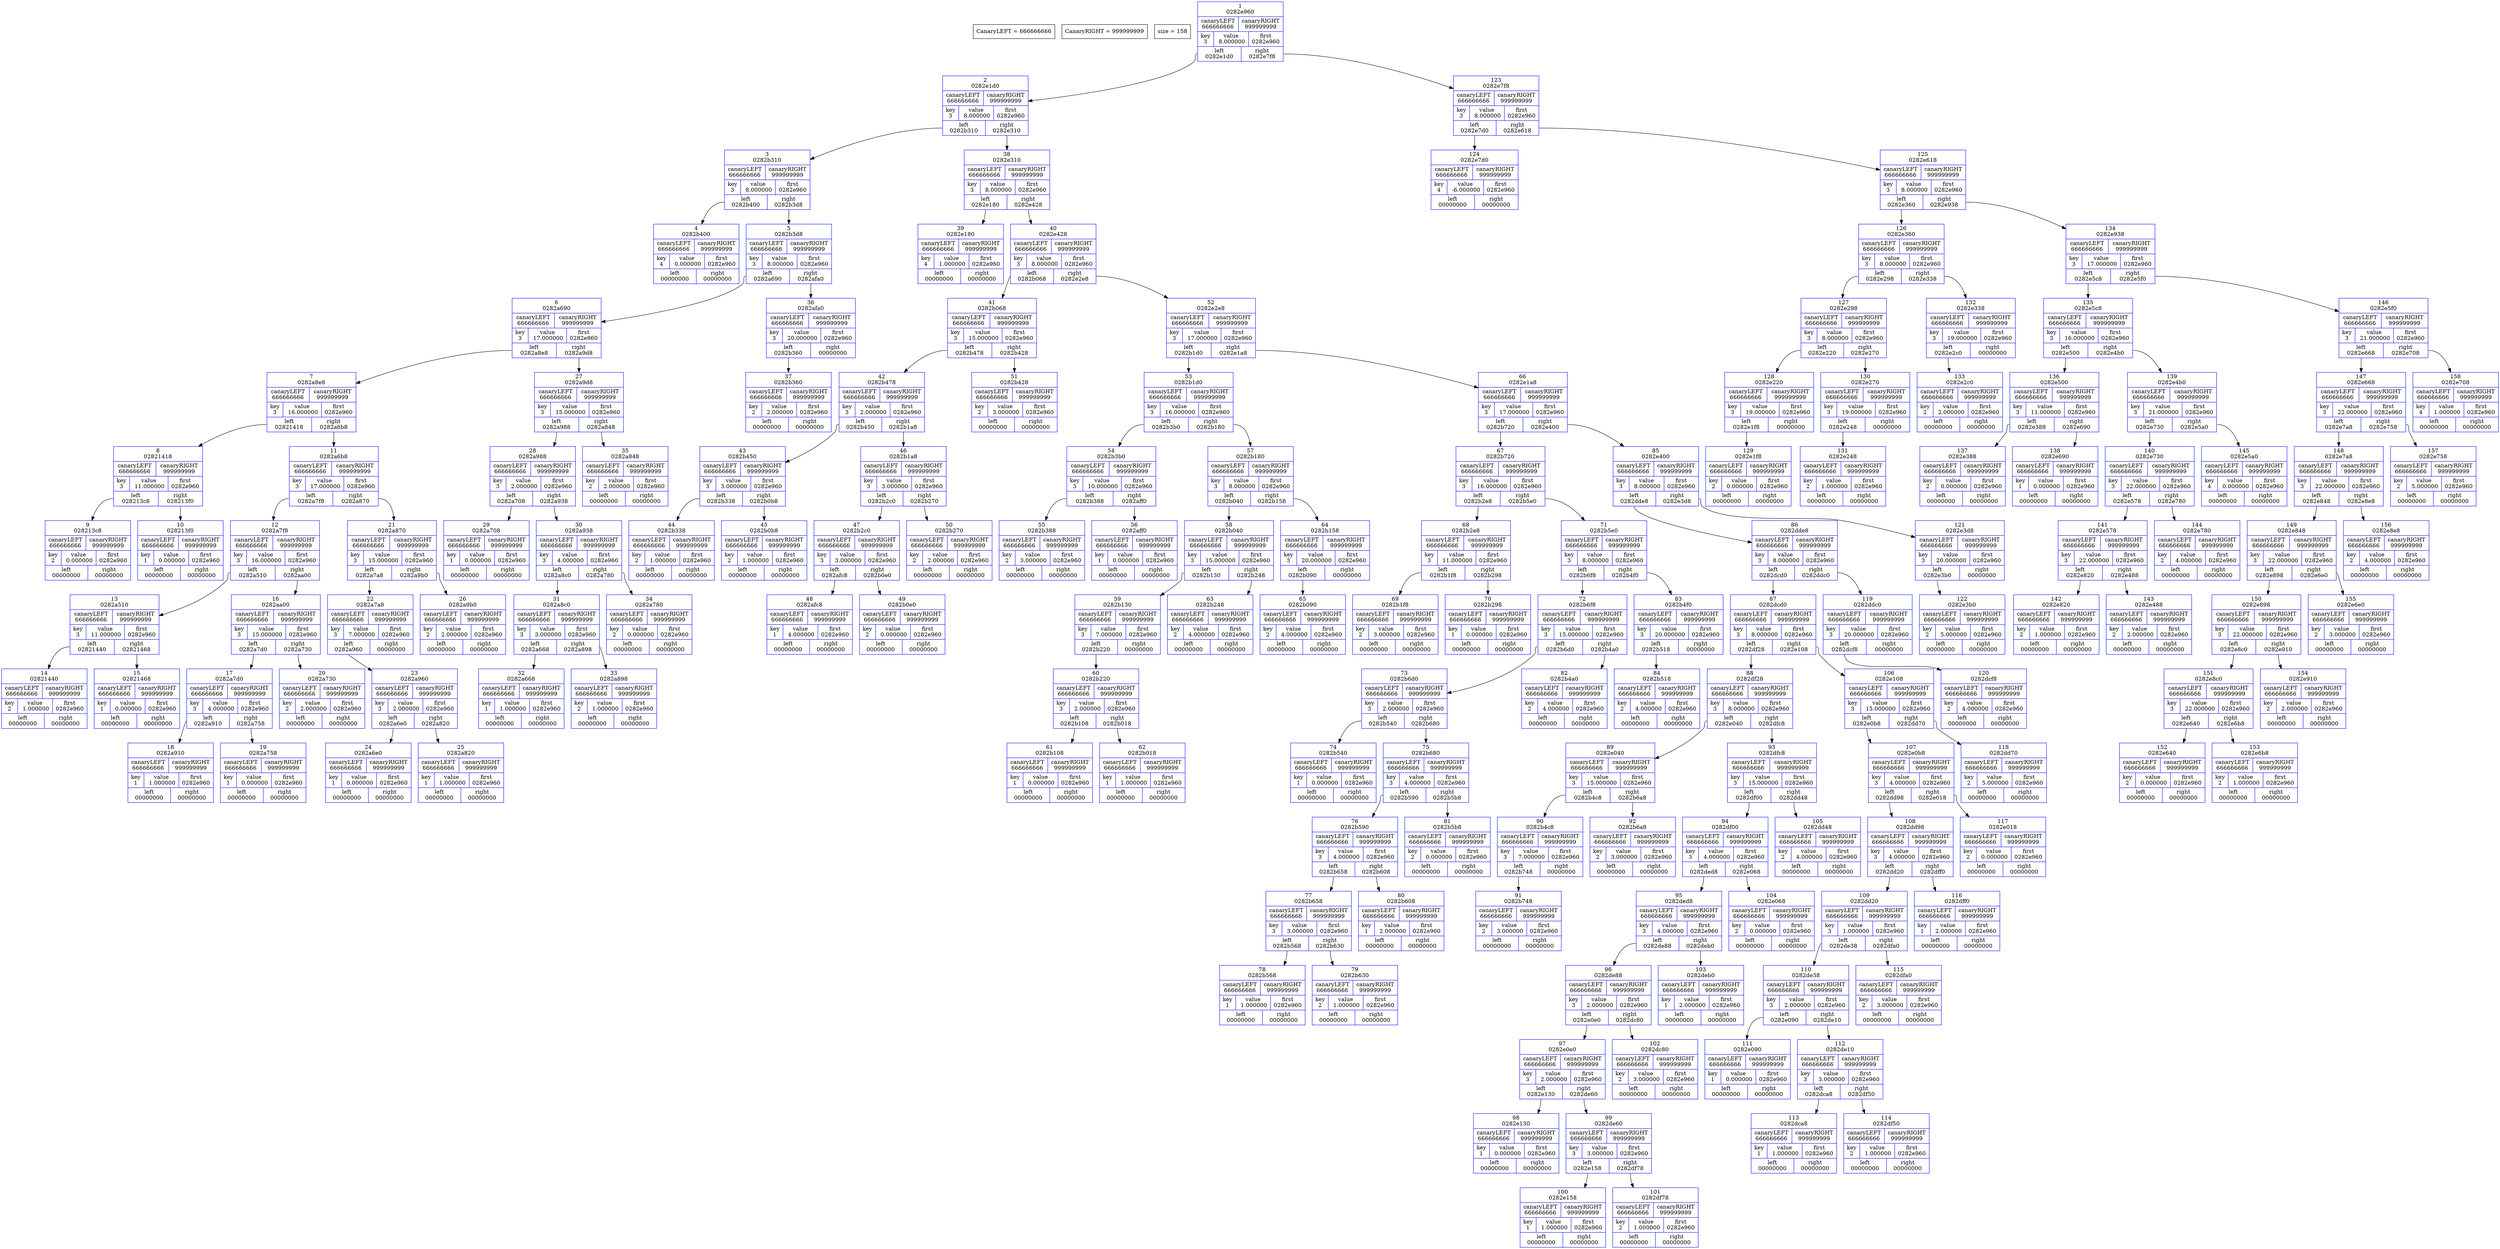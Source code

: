 digraph Tree
{
rankdir=TB
		node [ shape = "box", color = "black" ]
		edge [ color = "black" ]

	CanaryLEFT [ label = "CanaryLEFT = 666666666" ]
	CanaryRIGHT [ label = "CanaryRIGHT = 999999999" ]
	size [ label = "size = 158" ]

subgraph clust1{
rankdir = HR;
	elem1 [ shape = "record", label = "{ <pointer> 1\n0282e960|{ canaryLEFT\n666666666 | canaryRIGHT\n999999999 } |  { key\n3 | value\n  8.000000  | <first> first\n0282e960 } | { <left> left\n0282e1d0 | <right> right\n0282e7f8 } }", color = "blue" ]
}

subgraph clust2{
rankdir = HR;
	elem2 [ shape = "record", label = "{ <pointer> 2\n0282e1d0|{ canaryLEFT\n666666666 | canaryRIGHT\n999999999 } |  { key\n3 | value\n  8.000000  | <first> first\n0282e960 } | { <left> left\n0282b310 | <right> right\n0282e310 } }", color = "blue" ]
}

		elem1:<left> -> elem2
subgraph clust3{
rankdir = HR;
	elem3 [ shape = "record", label = "{ <pointer> 3\n0282b310|{ canaryLEFT\n666666666 | canaryRIGHT\n999999999 } |  { key\n3 | value\n  8.000000  | <first> first\n0282e960 } | { <left> left\n0282b400 | <right> right\n0282b3d8 } }", color = "blue" ]
}

		elem2:<left> -> elem3
subgraph clust4{
rankdir = HR;
	elem4 [ shape = "record", label = "{ <pointer> 4\n0282b400|{ canaryLEFT\n666666666 | canaryRIGHT\n999999999 } |  { key\n4 | value\n  0.000000  | <first> first\n0282e960 } | { <left> left\n00000000 | <right> right\n00000000 } }", color = "blue" ]
}

		elem3:<left> -> elem4
subgraph clust5{
rankdir = HR;
	elem5 [ shape = "record", label = "{ <pointer> 5\n0282b3d8|{ canaryLEFT\n666666666 | canaryRIGHT\n999999999 } |  { key\n3 | value\n  8.000000  | <first> first\n0282e960 } | { <left> left\n0282a690 | <right> right\n0282afa0 } }", color = "blue" ]
}

		elem3:<right> -> elem5
subgraph clust6{
rankdir = HR;
	elem6 [ shape = "record", label = "{ <pointer> 6\n0282a690|{ canaryLEFT\n666666666 | canaryRIGHT\n999999999 } |  { key\n3 | value\n  17.000000  | <first> first\n0282e960 } | { <left> left\n0282a8e8 | <right> right\n0282a9d8 } }", color = "blue" ]
}

		elem5:<left> -> elem6
subgraph clust7{
rankdir = HR;
	elem7 [ shape = "record", label = "{ <pointer> 7\n0282a8e8|{ canaryLEFT\n666666666 | canaryRIGHT\n999999999 } |  { key\n3 | value\n  16.000000  | <first> first\n0282e960 } | { <left> left\n02821418 | <right> right\n0282a6b8 } }", color = "blue" ]
}

		elem6:<left> -> elem7
subgraph clust8{
rankdir = HR;
	elem8 [ shape = "record", label = "{ <pointer> 8\n02821418|{ canaryLEFT\n666666666 | canaryRIGHT\n999999999 } |  { key\n3 | value\n  11.000000  | <first> first\n0282e960 } | { <left> left\n028213c8 | <right> right\n028213f0 } }", color = "blue" ]
}

		elem7:<left> -> elem8
subgraph clust9{
rankdir = HR;
	elem9 [ shape = "record", label = "{ <pointer> 9\n028213c8|{ canaryLEFT\n666666666 | canaryRIGHT\n999999999 } |  { key\n2 | value\n  0.000000  | <first> first\n0282e960 } | { <left> left\n00000000 | <right> right\n00000000 } }", color = "blue" ]
}

		elem8:<left> -> elem9
subgraph clust10{
rankdir = HR;
	elem10 [ shape = "record", label = "{ <pointer> 10\n028213f0|{ canaryLEFT\n666666666 | canaryRIGHT\n999999999 } |  { key\n1 | value\n  0.000000  | <first> first\n0282e960 } | { <left> left\n00000000 | <right> right\n00000000 } }", color = "blue" ]
}

		elem8:<right> -> elem10
subgraph clust11{
rankdir = HR;
	elem11 [ shape = "record", label = "{ <pointer> 11\n0282a6b8|{ canaryLEFT\n666666666 | canaryRIGHT\n999999999 } |  { key\n3 | value\n  17.000000  | <first> first\n0282e960 } | { <left> left\n0282a7f8 | <right> right\n0282a870 } }", color = "blue" ]
}

		elem7:<right> -> elem11
subgraph clust12{
rankdir = HR;
	elem12 [ shape = "record", label = "{ <pointer> 12\n0282a7f8|{ canaryLEFT\n666666666 | canaryRIGHT\n999999999 } |  { key\n3 | value\n  16.000000  | <first> first\n0282e960 } | { <left> left\n0282a510 | <right> right\n0282aa00 } }", color = "blue" ]
}

		elem11:<left> -> elem12
subgraph clust13{
rankdir = HR;
	elem13 [ shape = "record", label = "{ <pointer> 13\n0282a510|{ canaryLEFT\n666666666 | canaryRIGHT\n999999999 } |  { key\n3 | value\n  11.000000  | <first> first\n0282e960 } | { <left> left\n02821440 | <right> right\n02821468 } }", color = "blue" ]
}

		elem12:<left> -> elem13
subgraph clust14{
rankdir = HR;
	elem14 [ shape = "record", label = "{ <pointer> 14\n02821440|{ canaryLEFT\n666666666 | canaryRIGHT\n999999999 } |  { key\n2 | value\n  1.000000  | <first> first\n0282e960 } | { <left> left\n00000000 | <right> right\n00000000 } }", color = "blue" ]
}

		elem13:<left> -> elem14
subgraph clust15{
rankdir = HR;
	elem15 [ shape = "record", label = "{ <pointer> 15\n02821468|{ canaryLEFT\n666666666 | canaryRIGHT\n999999999 } |  { key\n1 | value\n  0.000000  | <first> first\n0282e960 } | { <left> left\n00000000 | <right> right\n00000000 } }", color = "blue" ]
}

		elem13:<right> -> elem15
subgraph clust16{
rankdir = HR;
	elem16 [ shape = "record", label = "{ <pointer> 16\n0282aa00|{ canaryLEFT\n666666666 | canaryRIGHT\n999999999 } |  { key\n3 | value\n  15.000000  | <first> first\n0282e960 } | { <left> left\n0282a7d0 | <right> right\n0282a730 } }", color = "blue" ]
}

		elem12:<right> -> elem16
subgraph clust17{
rankdir = HR;
	elem17 [ shape = "record", label = "{ <pointer> 17\n0282a7d0|{ canaryLEFT\n666666666 | canaryRIGHT\n999999999 } |  { key\n3 | value\n  4.000000  | <first> first\n0282e960 } | { <left> left\n0282a910 | <right> right\n0282a758 } }", color = "blue" ]
}

		elem16:<left> -> elem17
subgraph clust18{
rankdir = HR;
	elem18 [ shape = "record", label = "{ <pointer> 18\n0282a910|{ canaryLEFT\n666666666 | canaryRIGHT\n999999999 } |  { key\n1 | value\n  1.000000  | <first> first\n0282e960 } | { <left> left\n00000000 | <right> right\n00000000 } }", color = "blue" ]
}

		elem17:<left> -> elem18
subgraph clust19{
rankdir = HR;
	elem19 [ shape = "record", label = "{ <pointer> 19\n0282a758|{ canaryLEFT\n666666666 | canaryRIGHT\n999999999 } |  { key\n1 | value\n  0.000000  | <first> first\n0282e960 } | { <left> left\n00000000 | <right> right\n00000000 } }", color = "blue" ]
}

		elem17:<right> -> elem19
subgraph clust20{
rankdir = HR;
	elem20 [ shape = "record", label = "{ <pointer> 20\n0282a730|{ canaryLEFT\n666666666 | canaryRIGHT\n999999999 } |  { key\n2 | value\n  2.000000  | <first> first\n0282e960 } | { <left> left\n00000000 | <right> right\n00000000 } }", color = "blue" ]
}

		elem16:<right> -> elem20
subgraph clust21{
rankdir = HR;
	elem21 [ shape = "record", label = "{ <pointer> 21\n0282a870|{ canaryLEFT\n666666666 | canaryRIGHT\n999999999 } |  { key\n3 | value\n  15.000000  | <first> first\n0282e960 } | { <left> left\n0282a7a8 | <right> right\n0282a9b0 } }", color = "blue" ]
}

		elem11:<right> -> elem21
subgraph clust22{
rankdir = HR;
	elem22 [ shape = "record", label = "{ <pointer> 22\n0282a7a8|{ canaryLEFT\n666666666 | canaryRIGHT\n999999999 } |  { key\n3 | value\n  7.000000  | <first> first\n0282e960 } | { <left> left\n0282a960 | <right> right\n00000000 } }", color = "blue" ]
}

		elem21:<left> -> elem22
subgraph clust23{
rankdir = HR;
	elem23 [ shape = "record", label = "{ <pointer> 23\n0282a960|{ canaryLEFT\n666666666 | canaryRIGHT\n999999999 } |  { key\n3 | value\n  2.000000  | <first> first\n0282e960 } | { <left> left\n0282a6e0 | <right> right\n0282a820 } }", color = "blue" ]
}

		elem22:<left> -> elem23
subgraph clust24{
rankdir = HR;
	elem24 [ shape = "record", label = "{ <pointer> 24\n0282a6e0|{ canaryLEFT\n666666666 | canaryRIGHT\n999999999 } |  { key\n1 | value\n  0.000000  | <first> first\n0282e960 } | { <left> left\n00000000 | <right> right\n00000000 } }", color = "blue" ]
}

		elem23:<left> -> elem24
subgraph clust25{
rankdir = HR;
	elem25 [ shape = "record", label = "{ <pointer> 25\n0282a820|{ canaryLEFT\n666666666 | canaryRIGHT\n999999999 } |  { key\n1 | value\n  1.000000  | <first> first\n0282e960 } | { <left> left\n00000000 | <right> right\n00000000 } }", color = "blue" ]
}

		elem23:<right> -> elem25
subgraph clust26{
rankdir = HR;
	elem26 [ shape = "record", label = "{ <pointer> 26\n0282a9b0|{ canaryLEFT\n666666666 | canaryRIGHT\n999999999 } |  { key\n2 | value\n  2.000000  | <first> first\n0282e960 } | { <left> left\n00000000 | <right> right\n00000000 } }", color = "blue" ]
}

		elem21:<right> -> elem26
subgraph clust27{
rankdir = HR;
	elem27 [ shape = "record", label = "{ <pointer> 27\n0282a9d8|{ canaryLEFT\n666666666 | canaryRIGHT\n999999999 } |  { key\n3 | value\n  15.000000  | <first> first\n0282e960 } | { <left> left\n0282a988 | <right> right\n0282a848 } }", color = "blue" ]
}

		elem6:<right> -> elem27
subgraph clust28{
rankdir = HR;
	elem28 [ shape = "record", label = "{ <pointer> 28\n0282a988|{ canaryLEFT\n666666666 | canaryRIGHT\n999999999 } |  { key\n3 | value\n  2.000000  | <first> first\n0282e960 } | { <left> left\n0282a708 | <right> right\n0282a938 } }", color = "blue" ]
}

		elem27:<left> -> elem28
subgraph clust29{
rankdir = HR;
	elem29 [ shape = "record", label = "{ <pointer> 29\n0282a708|{ canaryLEFT\n666666666 | canaryRIGHT\n999999999 } |  { key\n1 | value\n  0.000000  | <first> first\n0282e960 } | { <left> left\n00000000 | <right> right\n00000000 } }", color = "blue" ]
}

		elem28:<left> -> elem29
subgraph clust30{
rankdir = HR;
	elem30 [ shape = "record", label = "{ <pointer> 30\n0282a938|{ canaryLEFT\n666666666 | canaryRIGHT\n999999999 } |  { key\n3 | value\n  4.000000  | <first> first\n0282e960 } | { <left> left\n0282a8c0 | <right> right\n0282a780 } }", color = "blue" ]
}

		elem28:<right> -> elem30
subgraph clust31{
rankdir = HR;
	elem31 [ shape = "record", label = "{ <pointer> 31\n0282a8c0|{ canaryLEFT\n666666666 | canaryRIGHT\n999999999 } |  { key\n3 | value\n  3.000000  | <first> first\n0282e960 } | { <left> left\n0282a668 | <right> right\n0282a898 } }", color = "blue" ]
}

		elem30:<left> -> elem31
subgraph clust32{
rankdir = HR;
	elem32 [ shape = "record", label = "{ <pointer> 32\n0282a668|{ canaryLEFT\n666666666 | canaryRIGHT\n999999999 } |  { key\n1 | value\n  1.000000  | <first> first\n0282e960 } | { <left> left\n00000000 | <right> right\n00000000 } }", color = "blue" ]
}

		elem31:<left> -> elem32
subgraph clust33{
rankdir = HR;
	elem33 [ shape = "record", label = "{ <pointer> 33\n0282a898|{ canaryLEFT\n666666666 | canaryRIGHT\n999999999 } |  { key\n2 | value\n  1.000000  | <first> first\n0282e960 } | { <left> left\n00000000 | <right> right\n00000000 } }", color = "blue" ]
}

		elem31:<right> -> elem33
subgraph clust34{
rankdir = HR;
	elem34 [ shape = "record", label = "{ <pointer> 34\n0282a780|{ canaryLEFT\n666666666 | canaryRIGHT\n999999999 } |  { key\n2 | value\n  0.000000  | <first> first\n0282e960 } | { <left> left\n00000000 | <right> right\n00000000 } }", color = "blue" ]
}

		elem30:<right> -> elem34
subgraph clust35{
rankdir = HR;
	elem35 [ shape = "record", label = "{ <pointer> 35\n0282a848|{ canaryLEFT\n666666666 | canaryRIGHT\n999999999 } |  { key\n2 | value\n  2.000000  | <first> first\n0282e960 } | { <left> left\n00000000 | <right> right\n00000000 } }", color = "blue" ]
}

		elem27:<right> -> elem35
subgraph clust36{
rankdir = HR;
	elem36 [ shape = "record", label = "{ <pointer> 36\n0282afa0|{ canaryLEFT\n666666666 | canaryRIGHT\n999999999 } |  { key\n3 | value\n  20.000000  | <first> first\n0282e960 } | { <left> left\n0282b360 | <right> right\n00000000 } }", color = "blue" ]
}

		elem5:<right> -> elem36
subgraph clust37{
rankdir = HR;
	elem37 [ shape = "record", label = "{ <pointer> 37\n0282b360|{ canaryLEFT\n666666666 | canaryRIGHT\n999999999 } |  { key\n2 | value\n  2.000000  | <first> first\n0282e960 } | { <left> left\n00000000 | <right> right\n00000000 } }", color = "blue" ]
}

		elem36:<left> -> elem37
subgraph clust38{
rankdir = HR;
	elem38 [ shape = "record", label = "{ <pointer> 38\n0282e310|{ canaryLEFT\n666666666 | canaryRIGHT\n999999999 } |  { key\n3 | value\n  8.000000  | <first> first\n0282e960 } | { <left> left\n0282e180 | <right> right\n0282e428 } }", color = "blue" ]
}

		elem2:<right> -> elem38
subgraph clust39{
rankdir = HR;
	elem39 [ shape = "record", label = "{ <pointer> 39\n0282e180|{ canaryLEFT\n666666666 | canaryRIGHT\n999999999 } |  { key\n4 | value\n  1.000000  | <first> first\n0282e960 } | { <left> left\n00000000 | <right> right\n00000000 } }", color = "blue" ]
}

		elem38:<left> -> elem39
subgraph clust40{
rankdir = HR;
	elem40 [ shape = "record", label = "{ <pointer> 40\n0282e428|{ canaryLEFT\n666666666 | canaryRIGHT\n999999999 } |  { key\n3 | value\n  8.000000  | <first> first\n0282e960 } | { <left> left\n0282b068 | <right> right\n0282e2e8 } }", color = "blue" ]
}

		elem38:<right> -> elem40
subgraph clust41{
rankdir = HR;
	elem41 [ shape = "record", label = "{ <pointer> 41\n0282b068|{ canaryLEFT\n666666666 | canaryRIGHT\n999999999 } |  { key\n3 | value\n  15.000000  | <first> first\n0282e960 } | { <left> left\n0282b478 | <right> right\n0282b428 } }", color = "blue" ]
}

		elem40:<left> -> elem41
subgraph clust42{
rankdir = HR;
	elem42 [ shape = "record", label = "{ <pointer> 42\n0282b478|{ canaryLEFT\n666666666 | canaryRIGHT\n999999999 } |  { key\n3 | value\n  2.000000  | <first> first\n0282e960 } | { <left> left\n0282b450 | <right> right\n0282b1a8 } }", color = "blue" ]
}

		elem41:<left> -> elem42
subgraph clust43{
rankdir = HR;
	elem43 [ shape = "record", label = "{ <pointer> 43\n0282b450|{ canaryLEFT\n666666666 | canaryRIGHT\n999999999 } |  { key\n3 | value\n  3.000000  | <first> first\n0282e960 } | { <left> left\n0282b338 | <right> right\n0282b0b8 } }", color = "blue" ]
}

		elem42:<left> -> elem43
subgraph clust44{
rankdir = HR;
	elem44 [ shape = "record", label = "{ <pointer> 44\n0282b338|{ canaryLEFT\n666666666 | canaryRIGHT\n999999999 } |  { key\n2 | value\n  1.000000  | <first> first\n0282e960 } | { <left> left\n00000000 | <right> right\n00000000 } }", color = "blue" ]
}

		elem43:<left> -> elem44
subgraph clust45{
rankdir = HR;
	elem45 [ shape = "record", label = "{ <pointer> 45\n0282b0b8|{ canaryLEFT\n666666666 | canaryRIGHT\n999999999 } |  { key\n2 | value\n  1.000000  | <first> first\n0282e960 } | { <left> left\n00000000 | <right> right\n00000000 } }", color = "blue" ]
}

		elem43:<right> -> elem45
subgraph clust46{
rankdir = HR;
	elem46 [ shape = "record", label = "{ <pointer> 46\n0282b1a8|{ canaryLEFT\n666666666 | canaryRIGHT\n999999999 } |  { key\n3 | value\n  3.000000  | <first> first\n0282e960 } | { <left> left\n0282b2c0 | <right> right\n0282b270 } }", color = "blue" ]
}

		elem42:<right> -> elem46
subgraph clust47{
rankdir = HR;
	elem47 [ shape = "record", label = "{ <pointer> 47\n0282b2c0|{ canaryLEFT\n666666666 | canaryRIGHT\n999999999 } |  { key\n3 | value\n  3.000000  | <first> first\n0282e960 } | { <left> left\n0282afc8 | <right> right\n0282b0e0 } }", color = "blue" ]
}

		elem46:<left> -> elem47
subgraph clust48{
rankdir = HR;
	elem48 [ shape = "record", label = "{ <pointer> 48\n0282afc8|{ canaryLEFT\n666666666 | canaryRIGHT\n999999999 } |  { key\n1 | value\n  4.000000  | <first> first\n0282e960 } | { <left> left\n00000000 | <right> right\n00000000 } }", color = "blue" ]
}

		elem47:<left> -> elem48
subgraph clust49{
rankdir = HR;
	elem49 [ shape = "record", label = "{ <pointer> 49\n0282b0e0|{ canaryLEFT\n666666666 | canaryRIGHT\n999999999 } |  { key\n2 | value\n  0.000000  | <first> first\n0282e960 } | { <left> left\n00000000 | <right> right\n00000000 } }", color = "blue" ]
}

		elem47:<right> -> elem49
subgraph clust50{
rankdir = HR;
	elem50 [ shape = "record", label = "{ <pointer> 50\n0282b270|{ canaryLEFT\n666666666 | canaryRIGHT\n999999999 } |  { key\n2 | value\n  2.000000  | <first> first\n0282e960 } | { <left> left\n00000000 | <right> right\n00000000 } }", color = "blue" ]
}

		elem46:<right> -> elem50
subgraph clust51{
rankdir = HR;
	elem51 [ shape = "record", label = "{ <pointer> 51\n0282b428|{ canaryLEFT\n666666666 | canaryRIGHT\n999999999 } |  { key\n2 | value\n  3.000000  | <first> first\n0282e960 } | { <left> left\n00000000 | <right> right\n00000000 } }", color = "blue" ]
}

		elem41:<right> -> elem51
subgraph clust52{
rankdir = HR;
	elem52 [ shape = "record", label = "{ <pointer> 52\n0282e2e8|{ canaryLEFT\n666666666 | canaryRIGHT\n999999999 } |  { key\n3 | value\n  17.000000  | <first> first\n0282e960 } | { <left> left\n0282b1d0 | <right> right\n0282e1a8 } }", color = "blue" ]
}

		elem40:<right> -> elem52
subgraph clust53{
rankdir = HR;
	elem53 [ shape = "record", label = "{ <pointer> 53\n0282b1d0|{ canaryLEFT\n666666666 | canaryRIGHT\n999999999 } |  { key\n3 | value\n  16.000000  | <first> first\n0282e960 } | { <left> left\n0282b3b0 | <right> right\n0282b180 } }", color = "blue" ]
}

		elem52:<left> -> elem53
subgraph clust54{
rankdir = HR;
	elem54 [ shape = "record", label = "{ <pointer> 54\n0282b3b0|{ canaryLEFT\n666666666 | canaryRIGHT\n999999999 } |  { key\n3 | value\n  10.000000  | <first> first\n0282e960 } | { <left> left\n0282b388 | <right> right\n0282aff0 } }", color = "blue" ]
}

		elem53:<left> -> elem54
subgraph clust55{
rankdir = HR;
	elem55 [ shape = "record", label = "{ <pointer> 55\n0282b388|{ canaryLEFT\n666666666 | canaryRIGHT\n999999999 } |  { key\n2 | value\n  3.000000  | <first> first\n0282e960 } | { <left> left\n00000000 | <right> right\n00000000 } }", color = "blue" ]
}

		elem54:<left> -> elem55
subgraph clust56{
rankdir = HR;
	elem56 [ shape = "record", label = "{ <pointer> 56\n0282aff0|{ canaryLEFT\n666666666 | canaryRIGHT\n999999999 } |  { key\n1 | value\n  0.000000  | <first> first\n0282e960 } | { <left> left\n00000000 | <right> right\n00000000 } }", color = "blue" ]
}

		elem54:<right> -> elem56
subgraph clust57{
rankdir = HR;
	elem57 [ shape = "record", label = "{ <pointer> 57\n0282b180|{ canaryLEFT\n666666666 | canaryRIGHT\n999999999 } |  { key\n3 | value\n  8.000000  | <first> first\n0282e960 } | { <left> left\n0282b040 | <right> right\n0282b158 } }", color = "blue" ]
}

		elem53:<right> -> elem57
subgraph clust58{
rankdir = HR;
	elem58 [ shape = "record", label = "{ <pointer> 58\n0282b040|{ canaryLEFT\n666666666 | canaryRIGHT\n999999999 } |  { key\n3 | value\n  15.000000  | <first> first\n0282e960 } | { <left> left\n0282b130 | <right> right\n0282b248 } }", color = "blue" ]
}

		elem57:<left> -> elem58
subgraph clust59{
rankdir = HR;
	elem59 [ shape = "record", label = "{ <pointer> 59\n0282b130|{ canaryLEFT\n666666666 | canaryRIGHT\n999999999 } |  { key\n3 | value\n  7.000000  | <first> first\n0282e960 } | { <left> left\n0282b220 | <right> right\n00000000 } }", color = "blue" ]
}

		elem58:<left> -> elem59
subgraph clust60{
rankdir = HR;
	elem60 [ shape = "record", label = "{ <pointer> 60\n0282b220|{ canaryLEFT\n666666666 | canaryRIGHT\n999999999 } |  { key\n3 | value\n  2.000000  | <first> first\n0282e960 } | { <left> left\n0282b108 | <right> right\n0282b018 } }", color = "blue" ]
}

		elem59:<left> -> elem60
subgraph clust61{
rankdir = HR;
	elem61 [ shape = "record", label = "{ <pointer> 61\n0282b108|{ canaryLEFT\n666666666 | canaryRIGHT\n999999999 } |  { key\n1 | value\n  0.000000  | <first> first\n0282e960 } | { <left> left\n00000000 | <right> right\n00000000 } }", color = "blue" ]
}

		elem60:<left> -> elem61
subgraph clust62{
rankdir = HR;
	elem62 [ shape = "record", label = "{ <pointer> 62\n0282b018|{ canaryLEFT\n666666666 | canaryRIGHT\n999999999 } |  { key\n1 | value\n  1.000000  | <first> first\n0282e960 } | { <left> left\n00000000 | <right> right\n00000000 } }", color = "blue" ]
}

		elem60:<right> -> elem62
subgraph clust63{
rankdir = HR;
	elem63 [ shape = "record", label = "{ <pointer> 63\n0282b248|{ canaryLEFT\n666666666 | canaryRIGHT\n999999999 } |  { key\n2 | value\n  4.000000  | <first> first\n0282e960 } | { <left> left\n00000000 | <right> right\n00000000 } }", color = "blue" ]
}

		elem58:<right> -> elem63
subgraph clust64{
rankdir = HR;
	elem64 [ shape = "record", label = "{ <pointer> 64\n0282b158|{ canaryLEFT\n666666666 | canaryRIGHT\n999999999 } |  { key\n3 | value\n  20.000000  | <first> first\n0282e960 } | { <left> left\n0282b090 | <right> right\n00000000 } }", color = "blue" ]
}

		elem57:<right> -> elem64
subgraph clust65{
rankdir = HR;
	elem65 [ shape = "record", label = "{ <pointer> 65\n0282b090|{ canaryLEFT\n666666666 | canaryRIGHT\n999999999 } |  { key\n2 | value\n  4.000000  | <first> first\n0282e960 } | { <left> left\n00000000 | <right> right\n00000000 } }", color = "blue" ]
}

		elem64:<left> -> elem65
subgraph clust66{
rankdir = HR;
	elem66 [ shape = "record", label = "{ <pointer> 66\n0282e1a8|{ canaryLEFT\n666666666 | canaryRIGHT\n999999999 } |  { key\n3 | value\n  17.000000  | <first> first\n0282e960 } | { <left> left\n0282b720 | <right> right\n0282e400 } }", color = "blue" ]
}

		elem52:<right> -> elem66
subgraph clust67{
rankdir = HR;
	elem67 [ shape = "record", label = "{ <pointer> 67\n0282b720|{ canaryLEFT\n666666666 | canaryRIGHT\n999999999 } |  { key\n3 | value\n  16.000000  | <first> first\n0282e960 } | { <left> left\n0282b2e8 | <right> right\n0282b5e0 } }", color = "blue" ]
}

		elem66:<left> -> elem67
subgraph clust68{
rankdir = HR;
	elem68 [ shape = "record", label = "{ <pointer> 68\n0282b2e8|{ canaryLEFT\n666666666 | canaryRIGHT\n999999999 } |  { key\n3 | value\n  11.000000  | <first> first\n0282e960 } | { <left> left\n0282b1f8 | <right> right\n0282b298 } }", color = "blue" ]
}

		elem67:<left> -> elem68
subgraph clust69{
rankdir = HR;
	elem69 [ shape = "record", label = "{ <pointer> 69\n0282b1f8|{ canaryLEFT\n666666666 | canaryRIGHT\n999999999 } |  { key\n2 | value\n  3.000000  | <first> first\n0282e960 } | { <left> left\n00000000 | <right> right\n00000000 } }", color = "blue" ]
}

		elem68:<left> -> elem69
subgraph clust70{
rankdir = HR;
	elem70 [ shape = "record", label = "{ <pointer> 70\n0282b298|{ canaryLEFT\n666666666 | canaryRIGHT\n999999999 } |  { key\n1 | value\n  0.000000  | <first> first\n0282e960 } | { <left> left\n00000000 | <right> right\n00000000 } }", color = "blue" ]
}

		elem68:<right> -> elem70
subgraph clust71{
rankdir = HR;
	elem71 [ shape = "record", label = "{ <pointer> 71\n0282b5e0|{ canaryLEFT\n666666666 | canaryRIGHT\n999999999 } |  { key\n3 | value\n  8.000000  | <first> first\n0282e960 } | { <left> left\n0282b6f8 | <right> right\n0282b4f0 } }", color = "blue" ]
}

		elem67:<right> -> elem71
subgraph clust72{
rankdir = HR;
	elem72 [ shape = "record", label = "{ <pointer> 72\n0282b6f8|{ canaryLEFT\n666666666 | canaryRIGHT\n999999999 } |  { key\n3 | value\n  15.000000  | <first> first\n0282e960 } | { <left> left\n0282b6d0 | <right> right\n0282b4a0 } }", color = "blue" ]
}

		elem71:<left> -> elem72
subgraph clust73{
rankdir = HR;
	elem73 [ shape = "record", label = "{ <pointer> 73\n0282b6d0|{ canaryLEFT\n666666666 | canaryRIGHT\n999999999 } |  { key\n3 | value\n  2.000000  | <first> first\n0282e960 } | { <left> left\n0282b540 | <right> right\n0282b680 } }", color = "blue" ]
}

		elem72:<left> -> elem73
subgraph clust74{
rankdir = HR;
	elem74 [ shape = "record", label = "{ <pointer> 74\n0282b540|{ canaryLEFT\n666666666 | canaryRIGHT\n999999999 } |  { key\n1 | value\n  0.000000  | <first> first\n0282e960 } | { <left> left\n00000000 | <right> right\n00000000 } }", color = "blue" ]
}

		elem73:<left> -> elem74
subgraph clust75{
rankdir = HR;
	elem75 [ shape = "record", label = "{ <pointer> 75\n0282b680|{ canaryLEFT\n666666666 | canaryRIGHT\n999999999 } |  { key\n3 | value\n  4.000000  | <first> first\n0282e960 } | { <left> left\n0282b590 | <right> right\n0282b5b8 } }", color = "blue" ]
}

		elem73:<right> -> elem75
subgraph clust76{
rankdir = HR;
	elem76 [ shape = "record", label = "{ <pointer> 76\n0282b590|{ canaryLEFT\n666666666 | canaryRIGHT\n999999999 } |  { key\n3 | value\n  4.000000  | <first> first\n0282e960 } | { <left> left\n0282b658 | <right> right\n0282b608 } }", color = "blue" ]
}

		elem75:<left> -> elem76
subgraph clust77{
rankdir = HR;
	elem77 [ shape = "record", label = "{ <pointer> 77\n0282b658|{ canaryLEFT\n666666666 | canaryRIGHT\n999999999 } |  { key\n3 | value\n  3.000000  | <first> first\n0282e960 } | { <left> left\n0282b568 | <right> right\n0282b630 } }", color = "blue" ]
}

		elem76:<left> -> elem77
subgraph clust78{
rankdir = HR;
	elem78 [ shape = "record", label = "{ <pointer> 78\n0282b568|{ canaryLEFT\n666666666 | canaryRIGHT\n999999999 } |  { key\n1 | value\n  1.000000  | <first> first\n0282e960 } | { <left> left\n00000000 | <right> right\n00000000 } }", color = "blue" ]
}

		elem77:<left> -> elem78
subgraph clust79{
rankdir = HR;
	elem79 [ shape = "record", label = "{ <pointer> 79\n0282b630|{ canaryLEFT\n666666666 | canaryRIGHT\n999999999 } |  { key\n2 | value\n  1.000000  | <first> first\n0282e960 } | { <left> left\n00000000 | <right> right\n00000000 } }", color = "blue" ]
}

		elem77:<right> -> elem79
subgraph clust80{
rankdir = HR;
	elem80 [ shape = "record", label = "{ <pointer> 80\n0282b608|{ canaryLEFT\n666666666 | canaryRIGHT\n999999999 } |  { key\n1 | value\n  2.000000  | <first> first\n0282e960 } | { <left> left\n00000000 | <right> right\n00000000 } }", color = "blue" ]
}

		elem76:<right> -> elem80
subgraph clust81{
rankdir = HR;
	elem81 [ shape = "record", label = "{ <pointer> 81\n0282b5b8|{ canaryLEFT\n666666666 | canaryRIGHT\n999999999 } |  { key\n2 | value\n  0.000000  | <first> first\n0282e960 } | { <left> left\n00000000 | <right> right\n00000000 } }", color = "blue" ]
}

		elem75:<right> -> elem81
subgraph clust82{
rankdir = HR;
	elem82 [ shape = "record", label = "{ <pointer> 82\n0282b4a0|{ canaryLEFT\n666666666 | canaryRIGHT\n999999999 } |  { key\n2 | value\n  4.000000  | <first> first\n0282e960 } | { <left> left\n00000000 | <right> right\n00000000 } }", color = "blue" ]
}

		elem72:<right> -> elem82
subgraph clust83{
rankdir = HR;
	elem83 [ shape = "record", label = "{ <pointer> 83\n0282b4f0|{ canaryLEFT\n666666666 | canaryRIGHT\n999999999 } |  { key\n3 | value\n  20.000000  | <first> first\n0282e960 } | { <left> left\n0282b518 | <right> right\n00000000 } }", color = "blue" ]
}

		elem71:<right> -> elem83
subgraph clust84{
rankdir = HR;
	elem84 [ shape = "record", label = "{ <pointer> 84\n0282b518|{ canaryLEFT\n666666666 | canaryRIGHT\n999999999 } |  { key\n2 | value\n  4.000000  | <first> first\n0282e960 } | { <left> left\n00000000 | <right> right\n00000000 } }", color = "blue" ]
}

		elem83:<left> -> elem84
subgraph clust85{
rankdir = HR;
	elem85 [ shape = "record", label = "{ <pointer> 85\n0282e400|{ canaryLEFT\n666666666 | canaryRIGHT\n999999999 } |  { key\n3 | value\n  8.000000  | <first> first\n0282e960 } | { <left> left\n0282dde8 | <right> right\n0282e3d8 } }", color = "blue" ]
}

		elem66:<right> -> elem85
subgraph clust86{
rankdir = HR;
	elem86 [ shape = "record", label = "{ <pointer> 86\n0282dde8|{ canaryLEFT\n666666666 | canaryRIGHT\n999999999 } |  { key\n3 | value\n  8.000000  | <first> first\n0282e960 } | { <left> left\n0282dcd0 | <right> right\n0282ddc0 } }", color = "blue" ]
}

		elem85:<left> -> elem86
subgraph clust87{
rankdir = HR;
	elem87 [ shape = "record", label = "{ <pointer> 87\n0282dcd0|{ canaryLEFT\n666666666 | canaryRIGHT\n999999999 } |  { key\n3 | value\n  8.000000  | <first> first\n0282e960 } | { <left> left\n0282df28 | <right> right\n0282e108 } }", color = "blue" ]
}

		elem86:<left> -> elem87
subgraph clust88{
rankdir = HR;
	elem88 [ shape = "record", label = "{ <pointer> 88\n0282df28|{ canaryLEFT\n666666666 | canaryRIGHT\n999999999 } |  { key\n3 | value\n  8.000000  | <first> first\n0282e960 } | { <left> left\n0282e040 | <right> right\n0282dfc8 } }", color = "blue" ]
}

		elem87:<left> -> elem88
subgraph clust89{
rankdir = HR;
	elem89 [ shape = "record", label = "{ <pointer> 89\n0282e040|{ canaryLEFT\n666666666 | canaryRIGHT\n999999999 } |  { key\n3 | value\n  15.000000  | <first> first\n0282e960 } | { <left> left\n0282b4c8 | <right> right\n0282b6a8 } }", color = "blue" ]
}

		elem88:<left> -> elem89
subgraph clust90{
rankdir = HR;
	elem90 [ shape = "record", label = "{ <pointer> 90\n0282b4c8|{ canaryLEFT\n666666666 | canaryRIGHT\n999999999 } |  { key\n3 | value\n  7.000000  | <first> first\n0282e960 } | { <left> left\n0282b748 | <right> right\n00000000 } }", color = "blue" ]
}

		elem89:<left> -> elem90
subgraph clust91{
rankdir = HR;
	elem91 [ shape = "record", label = "{ <pointer> 91\n0282b748|{ canaryLEFT\n666666666 | canaryRIGHT\n999999999 } |  { key\n2 | value\n  3.000000  | <first> first\n0282e960 } | { <left> left\n00000000 | <right> right\n00000000 } }", color = "blue" ]
}

		elem90:<left> -> elem91
subgraph clust92{
rankdir = HR;
	elem92 [ shape = "record", label = "{ <pointer> 92\n0282b6a8|{ canaryLEFT\n666666666 | canaryRIGHT\n999999999 } |  { key\n2 | value\n  3.000000  | <first> first\n0282e960 } | { <left> left\n00000000 | <right> right\n00000000 } }", color = "blue" ]
}

		elem89:<right> -> elem92
subgraph clust93{
rankdir = HR;
	elem93 [ shape = "record", label = "{ <pointer> 93\n0282dfc8|{ canaryLEFT\n666666666 | canaryRIGHT\n999999999 } |  { key\n3 | value\n  15.000000  | <first> first\n0282e960 } | { <left> left\n0282df00 | <right> right\n0282dd48 } }", color = "blue" ]
}

		elem88:<right> -> elem93
subgraph clust94{
rankdir = HR;
	elem94 [ shape = "record", label = "{ <pointer> 94\n0282df00|{ canaryLEFT\n666666666 | canaryRIGHT\n999999999 } |  { key\n3 | value\n  4.000000  | <first> first\n0282e960 } | { <left> left\n0282ded8 | <right> right\n0282e068 } }", color = "blue" ]
}

		elem93:<left> -> elem94
subgraph clust95{
rankdir = HR;
	elem95 [ shape = "record", label = "{ <pointer> 95\n0282ded8|{ canaryLEFT\n666666666 | canaryRIGHT\n999999999 } |  { key\n3 | value\n  4.000000  | <first> first\n0282e960 } | { <left> left\n0282de88 | <right> right\n0282deb0 } }", color = "blue" ]
}

		elem94:<left> -> elem95
subgraph clust96{
rankdir = HR;
	elem96 [ shape = "record", label = "{ <pointer> 96\n0282de88|{ canaryLEFT\n666666666 | canaryRIGHT\n999999999 } |  { key\n3 | value\n  2.000000  | <first> first\n0282e960 } | { <left> left\n0282e0e0 | <right> right\n0282dc80 } }", color = "blue" ]
}

		elem95:<left> -> elem96
subgraph clust97{
rankdir = HR;
	elem97 [ shape = "record", label = "{ <pointer> 97\n0282e0e0|{ canaryLEFT\n666666666 | canaryRIGHT\n999999999 } |  { key\n3 | value\n  2.000000  | <first> first\n0282e960 } | { <left> left\n0282e130 | <right> right\n0282de60 } }", color = "blue" ]
}

		elem96:<left> -> elem97
subgraph clust98{
rankdir = HR;
	elem98 [ shape = "record", label = "{ <pointer> 98\n0282e130|{ canaryLEFT\n666666666 | canaryRIGHT\n999999999 } |  { key\n1 | value\n  0.000000  | <first> first\n0282e960 } | { <left> left\n00000000 | <right> right\n00000000 } }", color = "blue" ]
}

		elem97:<left> -> elem98
subgraph clust99{
rankdir = HR;
	elem99 [ shape = "record", label = "{ <pointer> 99\n0282de60|{ canaryLEFT\n666666666 | canaryRIGHT\n999999999 } |  { key\n3 | value\n  3.000000  | <first> first\n0282e960 } | { <left> left\n0282e158 | <right> right\n0282df78 } }", color = "blue" ]
}

		elem97:<right> -> elem99
subgraph clust100{
rankdir = HR;
	elem100 [ shape = "record", label = "{ <pointer> 100\n0282e158|{ canaryLEFT\n666666666 | canaryRIGHT\n999999999 } |  { key\n1 | value\n  1.000000  | <first> first\n0282e960 } | { <left> left\n00000000 | <right> right\n00000000 } }", color = "blue" ]
}

		elem99:<left> -> elem100
subgraph clust101{
rankdir = HR;
	elem101 [ shape = "record", label = "{ <pointer> 101\n0282df78|{ canaryLEFT\n666666666 | canaryRIGHT\n999999999 } |  { key\n2 | value\n  1.000000  | <first> first\n0282e960 } | { <left> left\n00000000 | <right> right\n00000000 } }", color = "blue" ]
}

		elem99:<right> -> elem101
subgraph clust102{
rankdir = HR;
	elem102 [ shape = "record", label = "{ <pointer> 102\n0282dc80|{ canaryLEFT\n666666666 | canaryRIGHT\n999999999 } |  { key\n2 | value\n  3.000000  | <first> first\n0282e960 } | { <left> left\n00000000 | <right> right\n00000000 } }", color = "blue" ]
}

		elem96:<right> -> elem102
subgraph clust103{
rankdir = HR;
	elem103 [ shape = "record", label = "{ <pointer> 103\n0282deb0|{ canaryLEFT\n666666666 | canaryRIGHT\n999999999 } |  { key\n1 | value\n  2.000000  | <first> first\n0282e960 } | { <left> left\n00000000 | <right> right\n00000000 } }", color = "blue" ]
}

		elem95:<right> -> elem103
subgraph clust104{
rankdir = HR;
	elem104 [ shape = "record", label = "{ <pointer> 104\n0282e068|{ canaryLEFT\n666666666 | canaryRIGHT\n999999999 } |  { key\n2 | value\n  0.000000  | <first> first\n0282e960 } | { <left> left\n00000000 | <right> right\n00000000 } }", color = "blue" ]
}

		elem94:<right> -> elem104
subgraph clust105{
rankdir = HR;
	elem105 [ shape = "record", label = "{ <pointer> 105\n0282dd48|{ canaryLEFT\n666666666 | canaryRIGHT\n999999999 } |  { key\n2 | value\n  4.000000  | <first> first\n0282e960 } | { <left> left\n00000000 | <right> right\n00000000 } }", color = "blue" ]
}

		elem93:<right> -> elem105
subgraph clust106{
rankdir = HR;
	elem106 [ shape = "record", label = "{ <pointer> 106\n0282e108|{ canaryLEFT\n666666666 | canaryRIGHT\n999999999 } |  { key\n3 | value\n  15.000000  | <first> first\n0282e960 } | { <left> left\n0282e0b8 | <right> right\n0282dd70 } }", color = "blue" ]
}

		elem87:<right> -> elem106
subgraph clust107{
rankdir = HR;
	elem107 [ shape = "record", label = "{ <pointer> 107\n0282e0b8|{ canaryLEFT\n666666666 | canaryRIGHT\n999999999 } |  { key\n3 | value\n  4.000000  | <first> first\n0282e960 } | { <left> left\n0282dd98 | <right> right\n0282e018 } }", color = "blue" ]
}

		elem106:<left> -> elem107
subgraph clust108{
rankdir = HR;
	elem108 [ shape = "record", label = "{ <pointer> 108\n0282dd98|{ canaryLEFT\n666666666 | canaryRIGHT\n999999999 } |  { key\n3 | value\n  4.000000  | <first> first\n0282e960 } | { <left> left\n0282dd20 | <right> right\n0282dff0 } }", color = "blue" ]
}

		elem107:<left> -> elem108
subgraph clust109{
rankdir = HR;
	elem109 [ shape = "record", label = "{ <pointer> 109\n0282dd20|{ canaryLEFT\n666666666 | canaryRIGHT\n999999999 } |  { key\n3 | value\n  1.000000  | <first> first\n0282e960 } | { <left> left\n0282de38 | <right> right\n0282dfa0 } }", color = "blue" ]
}

		elem108:<left> -> elem109
subgraph clust110{
rankdir = HR;
	elem110 [ shape = "record", label = "{ <pointer> 110\n0282de38|{ canaryLEFT\n666666666 | canaryRIGHT\n999999999 } |  { key\n3 | value\n  2.000000  | <first> first\n0282e960 } | { <left> left\n0282e090 | <right> right\n0282de10 } }", color = "blue" ]
}

		elem109:<left> -> elem110
subgraph clust111{
rankdir = HR;
	elem111 [ shape = "record", label = "{ <pointer> 111\n0282e090|{ canaryLEFT\n666666666 | canaryRIGHT\n999999999 } |  { key\n1 | value\n  0.000000  | <first> first\n0282e960 } | { <left> left\n00000000 | <right> right\n00000000 } }", color = "blue" ]
}

		elem110:<left> -> elem111
subgraph clust112{
rankdir = HR;
	elem112 [ shape = "record", label = "{ <pointer> 112\n0282de10|{ canaryLEFT\n666666666 | canaryRIGHT\n999999999 } |  { key\n3 | value\n  3.000000  | <first> first\n0282e960 } | { <left> left\n0282dca8 | <right> right\n0282df50 } }", color = "blue" ]
}

		elem110:<right> -> elem112
subgraph clust113{
rankdir = HR;
	elem113 [ shape = "record", label = "{ <pointer> 113\n0282dca8|{ canaryLEFT\n666666666 | canaryRIGHT\n999999999 } |  { key\n1 | value\n  1.000000  | <first> first\n0282e960 } | { <left> left\n00000000 | <right> right\n00000000 } }", color = "blue" ]
}

		elem112:<left> -> elem113
subgraph clust114{
rankdir = HR;
	elem114 [ shape = "record", label = "{ <pointer> 114\n0282df50|{ canaryLEFT\n666666666 | canaryRIGHT\n999999999 } |  { key\n2 | value\n  1.000000  | <first> first\n0282e960 } | { <left> left\n00000000 | <right> right\n00000000 } }", color = "blue" ]
}

		elem112:<right> -> elem114
subgraph clust115{
rankdir = HR;
	elem115 [ shape = "record", label = "{ <pointer> 115\n0282dfa0|{ canaryLEFT\n666666666 | canaryRIGHT\n999999999 } |  { key\n2 | value\n  3.000000  | <first> first\n0282e960 } | { <left> left\n00000000 | <right> right\n00000000 } }", color = "blue" ]
}

		elem109:<right> -> elem115
subgraph clust116{
rankdir = HR;
	elem116 [ shape = "record", label = "{ <pointer> 116\n0282dff0|{ canaryLEFT\n666666666 | canaryRIGHT\n999999999 } |  { key\n1 | value\n  2.000000  | <first> first\n0282e960 } | { <left> left\n00000000 | <right> right\n00000000 } }", color = "blue" ]
}

		elem108:<right> -> elem116
subgraph clust117{
rankdir = HR;
	elem117 [ shape = "record", label = "{ <pointer> 117\n0282e018|{ canaryLEFT\n666666666 | canaryRIGHT\n999999999 } |  { key\n2 | value\n  0.000000  | <first> first\n0282e960 } | { <left> left\n00000000 | <right> right\n00000000 } }", color = "blue" ]
}

		elem107:<right> -> elem117
subgraph clust118{
rankdir = HR;
	elem118 [ shape = "record", label = "{ <pointer> 118\n0282dd70|{ canaryLEFT\n666666666 | canaryRIGHT\n999999999 } |  { key\n2 | value\n  5.000000  | <first> first\n0282e960 } | { <left> left\n00000000 | <right> right\n00000000 } }", color = "blue" ]
}

		elem106:<right> -> elem118
subgraph clust119{
rankdir = HR;
	elem119 [ shape = "record", label = "{ <pointer> 119\n0282ddc0|{ canaryLEFT\n666666666 | canaryRIGHT\n999999999 } |  { key\n3 | value\n  20.000000  | <first> first\n0282e960 } | { <left> left\n0282dcf8 | <right> right\n00000000 } }", color = "blue" ]
}

		elem86:<right> -> elem119
subgraph clust120{
rankdir = HR;
	elem120 [ shape = "record", label = "{ <pointer> 120\n0282dcf8|{ canaryLEFT\n666666666 | canaryRIGHT\n999999999 } |  { key\n2 | value\n  4.000000  | <first> first\n0282e960 } | { <left> left\n00000000 | <right> right\n00000000 } }", color = "blue" ]
}

		elem119:<left> -> elem120
subgraph clust121{
rankdir = HR;
	elem121 [ shape = "record", label = "{ <pointer> 121\n0282e3d8|{ canaryLEFT\n666666666 | canaryRIGHT\n999999999 } |  { key\n3 | value\n  20.000000  | <first> first\n0282e960 } | { <left> left\n0282e3b0 | <right> right\n00000000 } }", color = "blue" ]
}

		elem85:<right> -> elem121
subgraph clust122{
rankdir = HR;
	elem122 [ shape = "record", label = "{ <pointer> 122\n0282e3b0|{ canaryLEFT\n666666666 | canaryRIGHT\n999999999 } |  { key\n2 | value\n  5.000000  | <first> first\n0282e960 } | { <left> left\n00000000 | <right> right\n00000000 } }", color = "blue" ]
}

		elem121:<left> -> elem122
subgraph clust123{
rankdir = HR;
	elem123 [ shape = "record", label = "{ <pointer> 123\n0282e7f8|{ canaryLEFT\n666666666 | canaryRIGHT\n999999999 } |  { key\n3 | value\n  8.000000  | <first> first\n0282e960 } | { <left> left\n0282e7d0 | <right> right\n0282e618 } }", color = "blue" ]
}

		elem1:<right> -> elem123
subgraph clust124{
rankdir = HR;
	elem124 [ shape = "record", label = "{ <pointer> 124\n0282e7d0|{ canaryLEFT\n666666666 | canaryRIGHT\n999999999 } |  { key\n4 | value\n  -6.000000  | <first> first\n0282e960 } | { <left> left\n00000000 | <right> right\n00000000 } }", color = "blue" ]
}

		elem123:<left> -> elem124
subgraph clust125{
rankdir = HR;
	elem125 [ shape = "record", label = "{ <pointer> 125\n0282e618|{ canaryLEFT\n666666666 | canaryRIGHT\n999999999 } |  { key\n3 | value\n  8.000000  | <first> first\n0282e960 } | { <left> left\n0282e360 | <right> right\n0282e938 } }", color = "blue" ]
}

		elem123:<right> -> elem125
subgraph clust126{
rankdir = HR;
	elem126 [ shape = "record", label = "{ <pointer> 126\n0282e360|{ canaryLEFT\n666666666 | canaryRIGHT\n999999999 } |  { key\n3 | value\n  8.000000  | <first> first\n0282e960 } | { <left> left\n0282e298 | <right> right\n0282e338 } }", color = "blue" ]
}

		elem125:<left> -> elem126
subgraph clust127{
rankdir = HR;
	elem127 [ shape = "record", label = "{ <pointer> 127\n0282e298|{ canaryLEFT\n666666666 | canaryRIGHT\n999999999 } |  { key\n3 | value\n  8.000000  | <first> first\n0282e960 } | { <left> left\n0282e220 | <right> right\n0282e270 } }", color = "blue" ]
}

		elem126:<left> -> elem127
subgraph clust128{
rankdir = HR;
	elem128 [ shape = "record", label = "{ <pointer> 128\n0282e220|{ canaryLEFT\n666666666 | canaryRIGHT\n999999999 } |  { key\n3 | value\n  19.000000  | <first> first\n0282e960 } | { <left> left\n0282e1f8 | <right> right\n00000000 } }", color = "blue" ]
}

		elem127:<left> -> elem128
subgraph clust129{
rankdir = HR;
	elem129 [ shape = "record", label = "{ <pointer> 129\n0282e1f8|{ canaryLEFT\n666666666 | canaryRIGHT\n999999999 } |  { key\n2 | value\n  0.000000  | <first> first\n0282e960 } | { <left> left\n00000000 | <right> right\n00000000 } }", color = "blue" ]
}

		elem128:<left> -> elem129
subgraph clust130{
rankdir = HR;
	elem130 [ shape = "record", label = "{ <pointer> 130\n0282e270|{ canaryLEFT\n666666666 | canaryRIGHT\n999999999 } |  { key\n3 | value\n  19.000000  | <first> first\n0282e960 } | { <left> left\n0282e248 | <right> right\n00000000 } }", color = "blue" ]
}

		elem127:<right> -> elem130
subgraph clust131{
rankdir = HR;
	elem131 [ shape = "record", label = "{ <pointer> 131\n0282e248|{ canaryLEFT\n666666666 | canaryRIGHT\n999999999 } |  { key\n2 | value\n  1.000000  | <first> first\n0282e960 } | { <left> left\n00000000 | <right> right\n00000000 } }", color = "blue" ]
}

		elem130:<left> -> elem131
subgraph clust132{
rankdir = HR;
	elem132 [ shape = "record", label = "{ <pointer> 132\n0282e338|{ canaryLEFT\n666666666 | canaryRIGHT\n999999999 } |  { key\n3 | value\n  19.000000  | <first> first\n0282e960 } | { <left> left\n0282e2c0 | <right> right\n00000000 } }", color = "blue" ]
}

		elem126:<right> -> elem132
subgraph clust133{
rankdir = HR;
	elem133 [ shape = "record", label = "{ <pointer> 133\n0282e2c0|{ canaryLEFT\n666666666 | canaryRIGHT\n999999999 } |  { key\n2 | value\n  2.000000  | <first> first\n0282e960 } | { <left> left\n00000000 | <right> right\n00000000 } }", color = "blue" ]
}

		elem132:<left> -> elem133
subgraph clust134{
rankdir = HR;
	elem134 [ shape = "record", label = "{ <pointer> 134\n0282e938|{ canaryLEFT\n666666666 | canaryRIGHT\n999999999 } |  { key\n3 | value\n  17.000000  | <first> first\n0282e960 } | { <left> left\n0282e5c8 | <right> right\n0282e5f0 } }", color = "blue" ]
}

		elem125:<right> -> elem134
subgraph clust135{
rankdir = HR;
	elem135 [ shape = "record", label = "{ <pointer> 135\n0282e5c8|{ canaryLEFT\n666666666 | canaryRIGHT\n999999999 } |  { key\n3 | value\n  16.000000  | <first> first\n0282e960 } | { <left> left\n0282e500 | <right> right\n0282e4b0 } }", color = "blue" ]
}

		elem134:<left> -> elem135
subgraph clust136{
rankdir = HR;
	elem136 [ shape = "record", label = "{ <pointer> 136\n0282e500|{ canaryLEFT\n666666666 | canaryRIGHT\n999999999 } |  { key\n3 | value\n  11.000000  | <first> first\n0282e960 } | { <left> left\n0282e388 | <right> right\n0282e690 } }", color = "blue" ]
}

		elem135:<left> -> elem136
subgraph clust137{
rankdir = HR;
	elem137 [ shape = "record", label = "{ <pointer> 137\n0282e388|{ canaryLEFT\n666666666 | canaryRIGHT\n999999999 } |  { key\n2 | value\n  0.000000  | <first> first\n0282e960 } | { <left> left\n00000000 | <right> right\n00000000 } }", color = "blue" ]
}

		elem136:<left> -> elem137
subgraph clust138{
rankdir = HR;
	elem138 [ shape = "record", label = "{ <pointer> 138\n0282e690|{ canaryLEFT\n666666666 | canaryRIGHT\n999999999 } |  { key\n1 | value\n  0.000000  | <first> first\n0282e960 } | { <left> left\n00000000 | <right> right\n00000000 } }", color = "blue" ]
}

		elem136:<right> -> elem138
subgraph clust139{
rankdir = HR;
	elem139 [ shape = "record", label = "{ <pointer> 139\n0282e4b0|{ canaryLEFT\n666666666 | canaryRIGHT\n999999999 } |  { key\n3 | value\n  21.000000  | <first> first\n0282e960 } | { <left> left\n0282e730 | <right> right\n0282e5a0 } }", color = "blue" ]
}

		elem135:<right> -> elem139
subgraph clust140{
rankdir = HR;
	elem140 [ shape = "record", label = "{ <pointer> 140\n0282e730|{ canaryLEFT\n666666666 | canaryRIGHT\n999999999 } |  { key\n3 | value\n  22.000000  | <first> first\n0282e960 } | { <left> left\n0282e578 | <right> right\n0282e780 } }", color = "blue" ]
}

		elem139:<left> -> elem140
subgraph clust141{
rankdir = HR;
	elem141 [ shape = "record", label = "{ <pointer> 141\n0282e578|{ canaryLEFT\n666666666 | canaryRIGHT\n999999999 } |  { key\n3 | value\n  22.000000  | <first> first\n0282e960 } | { <left> left\n0282e820 | <right> right\n0282e488 } }", color = "blue" ]
}

		elem140:<left> -> elem141
subgraph clust142{
rankdir = HR;
	elem142 [ shape = "record", label = "{ <pointer> 142\n0282e820|{ canaryLEFT\n666666666 | canaryRIGHT\n999999999 } |  { key\n2 | value\n  1.000000  | <first> first\n0282e960 } | { <left> left\n00000000 | <right> right\n00000000 } }", color = "blue" ]
}

		elem141:<left> -> elem142
subgraph clust143{
rankdir = HR;
	elem143 [ shape = "record", label = "{ <pointer> 143\n0282e488|{ canaryLEFT\n666666666 | canaryRIGHT\n999999999 } |  { key\n2 | value\n  2.000000  | <first> first\n0282e960 } | { <left> left\n00000000 | <right> right\n00000000 } }", color = "blue" ]
}

		elem141:<right> -> elem143
subgraph clust144{
rankdir = HR;
	elem144 [ shape = "record", label = "{ <pointer> 144\n0282e780|{ canaryLEFT\n666666666 | canaryRIGHT\n999999999 } |  { key\n2 | value\n  4.000000  | <first> first\n0282e960 } | { <left> left\n00000000 | <right> right\n00000000 } }", color = "blue" ]
}

		elem140:<right> -> elem144
subgraph clust145{
rankdir = HR;
	elem145 [ shape = "record", label = "{ <pointer> 145\n0282e5a0|{ canaryLEFT\n666666666 | canaryRIGHT\n999999999 } |  { key\n4 | value\n  0.000000  | <first> first\n0282e960 } | { <left> left\n00000000 | <right> right\n00000000 } }", color = "blue" ]
}

		elem139:<right> -> elem145
subgraph clust146{
rankdir = HR;
	elem146 [ shape = "record", label = "{ <pointer> 146\n0282e5f0|{ canaryLEFT\n666666666 | canaryRIGHT\n999999999 } |  { key\n3 | value\n  21.000000  | <first> first\n0282e960 } | { <left> left\n0282e668 | <right> right\n0282e708 } }", color = "blue" ]
}

		elem134:<right> -> elem146
subgraph clust147{
rankdir = HR;
	elem147 [ shape = "record", label = "{ <pointer> 147\n0282e668|{ canaryLEFT\n666666666 | canaryRIGHT\n999999999 } |  { key\n3 | value\n  22.000000  | <first> first\n0282e960 } | { <left> left\n0282e7a8 | <right> right\n0282e758 } }", color = "blue" ]
}

		elem146:<left> -> elem147
subgraph clust148{
rankdir = HR;
	elem148 [ shape = "record", label = "{ <pointer> 148\n0282e7a8|{ canaryLEFT\n666666666 | canaryRIGHT\n999999999 } |  { key\n3 | value\n  22.000000  | <first> first\n0282e960 } | { <left> left\n0282e848 | <right> right\n0282e8e8 } }", color = "blue" ]
}

		elem147:<left> -> elem148
subgraph clust149{
rankdir = HR;
	elem149 [ shape = "record", label = "{ <pointer> 149\n0282e848|{ canaryLEFT\n666666666 | canaryRIGHT\n999999999 } |  { key\n3 | value\n  22.000000  | <first> first\n0282e960 } | { <left> left\n0282e898 | <right> right\n0282e6e0 } }", color = "blue" ]
}

		elem148:<left> -> elem149
subgraph clust150{
rankdir = HR;
	elem150 [ shape = "record", label = "{ <pointer> 150\n0282e898|{ canaryLEFT\n666666666 | canaryRIGHT\n999999999 } |  { key\n3 | value\n  22.000000  | <first> first\n0282e960 } | { <left> left\n0282e8c0 | <right> right\n0282e910 } }", color = "blue" ]
}

		elem149:<left> -> elem150
subgraph clust151{
rankdir = HR;
	elem151 [ shape = "record", label = "{ <pointer> 151\n0282e8c0|{ canaryLEFT\n666666666 | canaryRIGHT\n999999999 } |  { key\n3 | value\n  22.000000  | <first> first\n0282e960 } | { <left> left\n0282e640 | <right> right\n0282e6b8 } }", color = "blue" ]
}

		elem150:<left> -> elem151
subgraph clust152{
rankdir = HR;
	elem152 [ shape = "record", label = "{ <pointer> 152\n0282e640|{ canaryLEFT\n666666666 | canaryRIGHT\n999999999 } |  { key\n2 | value\n  0.000000  | <first> first\n0282e960 } | { <left> left\n00000000 | <right> right\n00000000 } }", color = "blue" ]
}

		elem151:<left> -> elem152
subgraph clust153{
rankdir = HR;
	elem153 [ shape = "record", label = "{ <pointer> 153\n0282e6b8|{ canaryLEFT\n666666666 | canaryRIGHT\n999999999 } |  { key\n2 | value\n  1.000000  | <first> first\n0282e960 } | { <left> left\n00000000 | <right> right\n00000000 } }", color = "blue" ]
}

		elem151:<right> -> elem153
subgraph clust154{
rankdir = HR;
	elem154 [ shape = "record", label = "{ <pointer> 154\n0282e910|{ canaryLEFT\n666666666 | canaryRIGHT\n999999999 } |  { key\n2 | value\n  2.000000  | <first> first\n0282e960 } | { <left> left\n00000000 | <right> right\n00000000 } }", color = "blue" ]
}

		elem150:<right> -> elem154
subgraph clust155{
rankdir = HR;
	elem155 [ shape = "record", label = "{ <pointer> 155\n0282e6e0|{ canaryLEFT\n666666666 | canaryRIGHT\n999999999 } |  { key\n2 | value\n  3.000000  | <first> first\n0282e960 } | { <left> left\n00000000 | <right> right\n00000000 } }", color = "blue" ]
}

		elem149:<right> -> elem155
subgraph clust156{
rankdir = HR;
	elem156 [ shape = "record", label = "{ <pointer> 156\n0282e8e8|{ canaryLEFT\n666666666 | canaryRIGHT\n999999999 } |  { key\n2 | value\n  4.000000  | <first> first\n0282e960 } | { <left> left\n00000000 | <right> right\n00000000 } }", color = "blue" ]
}

		elem148:<right> -> elem156
subgraph clust157{
rankdir = HR;
	elem157 [ shape = "record", label = "{ <pointer> 157\n0282e758|{ canaryLEFT\n666666666 | canaryRIGHT\n999999999 } |  { key\n2 | value\n  5.000000  | <first> first\n0282e960 } | { <left> left\n00000000 | <right> right\n00000000 } }", color = "blue" ]
}

		elem147:<right> -> elem157
subgraph clust158{
rankdir = HR;
	elem158 [ shape = "record", label = "{ <pointer> 158\n0282e708|{ canaryLEFT\n666666666 | canaryRIGHT\n999999999 } |  { key\n4 | value\n  1.000000  | <first> first\n0282e960 } | { <left> left\n00000000 | <right> right\n00000000 } }", color = "blue" ]
}

		elem146:<right> -> elem158
}